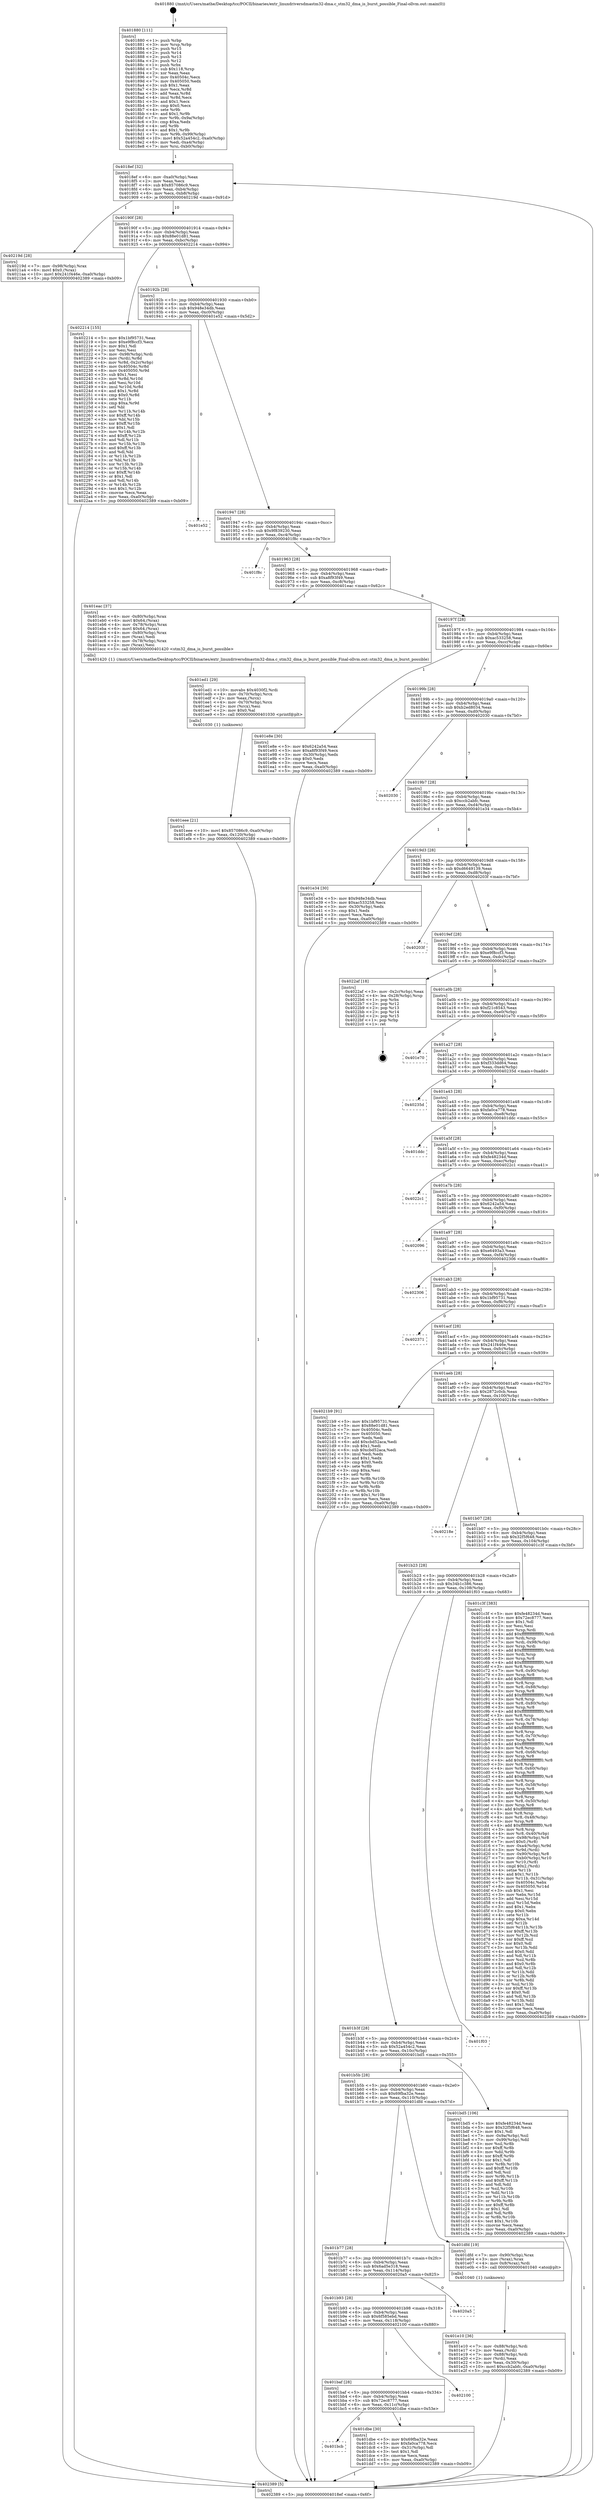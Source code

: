 digraph "0x401880" {
  label = "0x401880 (/mnt/c/Users/mathe/Desktop/tcc/POCII/binaries/extr_linuxdriversdmastm32-dma.c_stm32_dma_is_burst_possible_Final-ollvm.out::main(0))"
  labelloc = "t"
  node[shape=record]

  Entry [label="",width=0.3,height=0.3,shape=circle,fillcolor=black,style=filled]
  "0x4018ef" [label="{
     0x4018ef [32]\l
     | [instrs]\l
     &nbsp;&nbsp;0x4018ef \<+6\>: mov -0xa0(%rbp),%eax\l
     &nbsp;&nbsp;0x4018f5 \<+2\>: mov %eax,%ecx\l
     &nbsp;&nbsp;0x4018f7 \<+6\>: sub $0x857086c9,%ecx\l
     &nbsp;&nbsp;0x4018fd \<+6\>: mov %eax,-0xb4(%rbp)\l
     &nbsp;&nbsp;0x401903 \<+6\>: mov %ecx,-0xb8(%rbp)\l
     &nbsp;&nbsp;0x401909 \<+6\>: je 000000000040219d \<main+0x91d\>\l
  }"]
  "0x40219d" [label="{
     0x40219d [28]\l
     | [instrs]\l
     &nbsp;&nbsp;0x40219d \<+7\>: mov -0x98(%rbp),%rax\l
     &nbsp;&nbsp;0x4021a4 \<+6\>: movl $0x0,(%rax)\l
     &nbsp;&nbsp;0x4021aa \<+10\>: movl $0x241f446e,-0xa0(%rbp)\l
     &nbsp;&nbsp;0x4021b4 \<+5\>: jmp 0000000000402389 \<main+0xb09\>\l
  }"]
  "0x40190f" [label="{
     0x40190f [28]\l
     | [instrs]\l
     &nbsp;&nbsp;0x40190f \<+5\>: jmp 0000000000401914 \<main+0x94\>\l
     &nbsp;&nbsp;0x401914 \<+6\>: mov -0xb4(%rbp),%eax\l
     &nbsp;&nbsp;0x40191a \<+5\>: sub $0x88e01d81,%eax\l
     &nbsp;&nbsp;0x40191f \<+6\>: mov %eax,-0xbc(%rbp)\l
     &nbsp;&nbsp;0x401925 \<+6\>: je 0000000000402214 \<main+0x994\>\l
  }"]
  Exit [label="",width=0.3,height=0.3,shape=circle,fillcolor=black,style=filled,peripheries=2]
  "0x402214" [label="{
     0x402214 [155]\l
     | [instrs]\l
     &nbsp;&nbsp;0x402214 \<+5\>: mov $0x1bf95731,%eax\l
     &nbsp;&nbsp;0x402219 \<+5\>: mov $0xe9f8ccf3,%ecx\l
     &nbsp;&nbsp;0x40221e \<+2\>: mov $0x1,%dl\l
     &nbsp;&nbsp;0x402220 \<+2\>: xor %esi,%esi\l
     &nbsp;&nbsp;0x402222 \<+7\>: mov -0x98(%rbp),%rdi\l
     &nbsp;&nbsp;0x402229 \<+3\>: mov (%rdi),%r8d\l
     &nbsp;&nbsp;0x40222c \<+4\>: mov %r8d,-0x2c(%rbp)\l
     &nbsp;&nbsp;0x402230 \<+8\>: mov 0x40504c,%r8d\l
     &nbsp;&nbsp;0x402238 \<+8\>: mov 0x405050,%r9d\l
     &nbsp;&nbsp;0x402240 \<+3\>: sub $0x1,%esi\l
     &nbsp;&nbsp;0x402243 \<+3\>: mov %r8d,%r10d\l
     &nbsp;&nbsp;0x402246 \<+3\>: add %esi,%r10d\l
     &nbsp;&nbsp;0x402249 \<+4\>: imul %r10d,%r8d\l
     &nbsp;&nbsp;0x40224d \<+4\>: and $0x1,%r8d\l
     &nbsp;&nbsp;0x402251 \<+4\>: cmp $0x0,%r8d\l
     &nbsp;&nbsp;0x402255 \<+4\>: sete %r11b\l
     &nbsp;&nbsp;0x402259 \<+4\>: cmp $0xa,%r9d\l
     &nbsp;&nbsp;0x40225d \<+3\>: setl %bl\l
     &nbsp;&nbsp;0x402260 \<+3\>: mov %r11b,%r14b\l
     &nbsp;&nbsp;0x402263 \<+4\>: xor $0xff,%r14b\l
     &nbsp;&nbsp;0x402267 \<+3\>: mov %bl,%r15b\l
     &nbsp;&nbsp;0x40226a \<+4\>: xor $0xff,%r15b\l
     &nbsp;&nbsp;0x40226e \<+3\>: xor $0x1,%dl\l
     &nbsp;&nbsp;0x402271 \<+3\>: mov %r14b,%r12b\l
     &nbsp;&nbsp;0x402274 \<+4\>: and $0xff,%r12b\l
     &nbsp;&nbsp;0x402278 \<+3\>: and %dl,%r11b\l
     &nbsp;&nbsp;0x40227b \<+3\>: mov %r15b,%r13b\l
     &nbsp;&nbsp;0x40227e \<+4\>: and $0xff,%r13b\l
     &nbsp;&nbsp;0x402282 \<+2\>: and %dl,%bl\l
     &nbsp;&nbsp;0x402284 \<+3\>: or %r11b,%r12b\l
     &nbsp;&nbsp;0x402287 \<+3\>: or %bl,%r13b\l
     &nbsp;&nbsp;0x40228a \<+3\>: xor %r13b,%r12b\l
     &nbsp;&nbsp;0x40228d \<+3\>: or %r15b,%r14b\l
     &nbsp;&nbsp;0x402290 \<+4\>: xor $0xff,%r14b\l
     &nbsp;&nbsp;0x402294 \<+3\>: or $0x1,%dl\l
     &nbsp;&nbsp;0x402297 \<+3\>: and %dl,%r14b\l
     &nbsp;&nbsp;0x40229a \<+3\>: or %r14b,%r12b\l
     &nbsp;&nbsp;0x40229d \<+4\>: test $0x1,%r12b\l
     &nbsp;&nbsp;0x4022a1 \<+3\>: cmovne %ecx,%eax\l
     &nbsp;&nbsp;0x4022a4 \<+6\>: mov %eax,-0xa0(%rbp)\l
     &nbsp;&nbsp;0x4022aa \<+5\>: jmp 0000000000402389 \<main+0xb09\>\l
  }"]
  "0x40192b" [label="{
     0x40192b [28]\l
     | [instrs]\l
     &nbsp;&nbsp;0x40192b \<+5\>: jmp 0000000000401930 \<main+0xb0\>\l
     &nbsp;&nbsp;0x401930 \<+6\>: mov -0xb4(%rbp),%eax\l
     &nbsp;&nbsp;0x401936 \<+5\>: sub $0x948e34db,%eax\l
     &nbsp;&nbsp;0x40193b \<+6\>: mov %eax,-0xc0(%rbp)\l
     &nbsp;&nbsp;0x401941 \<+6\>: je 0000000000401e52 \<main+0x5d2\>\l
  }"]
  "0x401eee" [label="{
     0x401eee [21]\l
     | [instrs]\l
     &nbsp;&nbsp;0x401eee \<+10\>: movl $0x857086c9,-0xa0(%rbp)\l
     &nbsp;&nbsp;0x401ef8 \<+6\>: mov %eax,-0x120(%rbp)\l
     &nbsp;&nbsp;0x401efe \<+5\>: jmp 0000000000402389 \<main+0xb09\>\l
  }"]
  "0x401e52" [label="{
     0x401e52\l
  }", style=dashed]
  "0x401947" [label="{
     0x401947 [28]\l
     | [instrs]\l
     &nbsp;&nbsp;0x401947 \<+5\>: jmp 000000000040194c \<main+0xcc\>\l
     &nbsp;&nbsp;0x40194c \<+6\>: mov -0xb4(%rbp),%eax\l
     &nbsp;&nbsp;0x401952 \<+5\>: sub $0x9f839230,%eax\l
     &nbsp;&nbsp;0x401957 \<+6\>: mov %eax,-0xc4(%rbp)\l
     &nbsp;&nbsp;0x40195d \<+6\>: je 0000000000401f8c \<main+0x70c\>\l
  }"]
  "0x401ed1" [label="{
     0x401ed1 [29]\l
     | [instrs]\l
     &nbsp;&nbsp;0x401ed1 \<+10\>: movabs $0x4030f2,%rdi\l
     &nbsp;&nbsp;0x401edb \<+4\>: mov -0x70(%rbp),%rcx\l
     &nbsp;&nbsp;0x401edf \<+2\>: mov %eax,(%rcx)\l
     &nbsp;&nbsp;0x401ee1 \<+4\>: mov -0x70(%rbp),%rcx\l
     &nbsp;&nbsp;0x401ee5 \<+2\>: mov (%rcx),%esi\l
     &nbsp;&nbsp;0x401ee7 \<+2\>: mov $0x0,%al\l
     &nbsp;&nbsp;0x401ee9 \<+5\>: call 0000000000401030 \<printf@plt\>\l
     | [calls]\l
     &nbsp;&nbsp;0x401030 \{1\} (unknown)\l
  }"]
  "0x401f8c" [label="{
     0x401f8c\l
  }", style=dashed]
  "0x401963" [label="{
     0x401963 [28]\l
     | [instrs]\l
     &nbsp;&nbsp;0x401963 \<+5\>: jmp 0000000000401968 \<main+0xe8\>\l
     &nbsp;&nbsp;0x401968 \<+6\>: mov -0xb4(%rbp),%eax\l
     &nbsp;&nbsp;0x40196e \<+5\>: sub $0xa8f93f49,%eax\l
     &nbsp;&nbsp;0x401973 \<+6\>: mov %eax,-0xc8(%rbp)\l
     &nbsp;&nbsp;0x401979 \<+6\>: je 0000000000401eac \<main+0x62c\>\l
  }"]
  "0x401e10" [label="{
     0x401e10 [36]\l
     | [instrs]\l
     &nbsp;&nbsp;0x401e10 \<+7\>: mov -0x88(%rbp),%rdi\l
     &nbsp;&nbsp;0x401e17 \<+2\>: mov %eax,(%rdi)\l
     &nbsp;&nbsp;0x401e19 \<+7\>: mov -0x88(%rbp),%rdi\l
     &nbsp;&nbsp;0x401e20 \<+2\>: mov (%rdi),%eax\l
     &nbsp;&nbsp;0x401e22 \<+3\>: mov %eax,-0x30(%rbp)\l
     &nbsp;&nbsp;0x401e25 \<+10\>: movl $0xccb2abfc,-0xa0(%rbp)\l
     &nbsp;&nbsp;0x401e2f \<+5\>: jmp 0000000000402389 \<main+0xb09\>\l
  }"]
  "0x401eac" [label="{
     0x401eac [37]\l
     | [instrs]\l
     &nbsp;&nbsp;0x401eac \<+4\>: mov -0x80(%rbp),%rax\l
     &nbsp;&nbsp;0x401eb0 \<+6\>: movl $0x64,(%rax)\l
     &nbsp;&nbsp;0x401eb6 \<+4\>: mov -0x78(%rbp),%rax\l
     &nbsp;&nbsp;0x401eba \<+6\>: movl $0x64,(%rax)\l
     &nbsp;&nbsp;0x401ec0 \<+4\>: mov -0x80(%rbp),%rax\l
     &nbsp;&nbsp;0x401ec4 \<+2\>: mov (%rax),%edi\l
     &nbsp;&nbsp;0x401ec6 \<+4\>: mov -0x78(%rbp),%rax\l
     &nbsp;&nbsp;0x401eca \<+2\>: mov (%rax),%esi\l
     &nbsp;&nbsp;0x401ecc \<+5\>: call 0000000000401420 \<stm32_dma_is_burst_possible\>\l
     | [calls]\l
     &nbsp;&nbsp;0x401420 \{1\} (/mnt/c/Users/mathe/Desktop/tcc/POCII/binaries/extr_linuxdriversdmastm32-dma.c_stm32_dma_is_burst_possible_Final-ollvm.out::stm32_dma_is_burst_possible)\l
  }"]
  "0x40197f" [label="{
     0x40197f [28]\l
     | [instrs]\l
     &nbsp;&nbsp;0x40197f \<+5\>: jmp 0000000000401984 \<main+0x104\>\l
     &nbsp;&nbsp;0x401984 \<+6\>: mov -0xb4(%rbp),%eax\l
     &nbsp;&nbsp;0x40198a \<+5\>: sub $0xac533258,%eax\l
     &nbsp;&nbsp;0x40198f \<+6\>: mov %eax,-0xcc(%rbp)\l
     &nbsp;&nbsp;0x401995 \<+6\>: je 0000000000401e8e \<main+0x60e\>\l
  }"]
  "0x401bcb" [label="{
     0x401bcb\l
  }", style=dashed]
  "0x401e8e" [label="{
     0x401e8e [30]\l
     | [instrs]\l
     &nbsp;&nbsp;0x401e8e \<+5\>: mov $0x6242a54,%eax\l
     &nbsp;&nbsp;0x401e93 \<+5\>: mov $0xa8f93f49,%ecx\l
     &nbsp;&nbsp;0x401e98 \<+3\>: mov -0x30(%rbp),%edx\l
     &nbsp;&nbsp;0x401e9b \<+3\>: cmp $0x0,%edx\l
     &nbsp;&nbsp;0x401e9e \<+3\>: cmove %ecx,%eax\l
     &nbsp;&nbsp;0x401ea1 \<+6\>: mov %eax,-0xa0(%rbp)\l
     &nbsp;&nbsp;0x401ea7 \<+5\>: jmp 0000000000402389 \<main+0xb09\>\l
  }"]
  "0x40199b" [label="{
     0x40199b [28]\l
     | [instrs]\l
     &nbsp;&nbsp;0x40199b \<+5\>: jmp 00000000004019a0 \<main+0x120\>\l
     &nbsp;&nbsp;0x4019a0 \<+6\>: mov -0xb4(%rbp),%eax\l
     &nbsp;&nbsp;0x4019a6 \<+5\>: sub $0xb2ed8034,%eax\l
     &nbsp;&nbsp;0x4019ab \<+6\>: mov %eax,-0xd0(%rbp)\l
     &nbsp;&nbsp;0x4019b1 \<+6\>: je 0000000000402030 \<main+0x7b0\>\l
  }"]
  "0x401dbe" [label="{
     0x401dbe [30]\l
     | [instrs]\l
     &nbsp;&nbsp;0x401dbe \<+5\>: mov $0x69fba32e,%eax\l
     &nbsp;&nbsp;0x401dc3 \<+5\>: mov $0xfa0ca778,%ecx\l
     &nbsp;&nbsp;0x401dc8 \<+3\>: mov -0x31(%rbp),%dl\l
     &nbsp;&nbsp;0x401dcb \<+3\>: test $0x1,%dl\l
     &nbsp;&nbsp;0x401dce \<+3\>: cmovne %ecx,%eax\l
     &nbsp;&nbsp;0x401dd1 \<+6\>: mov %eax,-0xa0(%rbp)\l
     &nbsp;&nbsp;0x401dd7 \<+5\>: jmp 0000000000402389 \<main+0xb09\>\l
  }"]
  "0x402030" [label="{
     0x402030\l
  }", style=dashed]
  "0x4019b7" [label="{
     0x4019b7 [28]\l
     | [instrs]\l
     &nbsp;&nbsp;0x4019b7 \<+5\>: jmp 00000000004019bc \<main+0x13c\>\l
     &nbsp;&nbsp;0x4019bc \<+6\>: mov -0xb4(%rbp),%eax\l
     &nbsp;&nbsp;0x4019c2 \<+5\>: sub $0xccb2abfc,%eax\l
     &nbsp;&nbsp;0x4019c7 \<+6\>: mov %eax,-0xd4(%rbp)\l
     &nbsp;&nbsp;0x4019cd \<+6\>: je 0000000000401e34 \<main+0x5b4\>\l
  }"]
  "0x401baf" [label="{
     0x401baf [28]\l
     | [instrs]\l
     &nbsp;&nbsp;0x401baf \<+5\>: jmp 0000000000401bb4 \<main+0x334\>\l
     &nbsp;&nbsp;0x401bb4 \<+6\>: mov -0xb4(%rbp),%eax\l
     &nbsp;&nbsp;0x401bba \<+5\>: sub $0x72ec8777,%eax\l
     &nbsp;&nbsp;0x401bbf \<+6\>: mov %eax,-0x11c(%rbp)\l
     &nbsp;&nbsp;0x401bc5 \<+6\>: je 0000000000401dbe \<main+0x53e\>\l
  }"]
  "0x401e34" [label="{
     0x401e34 [30]\l
     | [instrs]\l
     &nbsp;&nbsp;0x401e34 \<+5\>: mov $0x948e34db,%eax\l
     &nbsp;&nbsp;0x401e39 \<+5\>: mov $0xac533258,%ecx\l
     &nbsp;&nbsp;0x401e3e \<+3\>: mov -0x30(%rbp),%edx\l
     &nbsp;&nbsp;0x401e41 \<+3\>: cmp $0x1,%edx\l
     &nbsp;&nbsp;0x401e44 \<+3\>: cmovl %ecx,%eax\l
     &nbsp;&nbsp;0x401e47 \<+6\>: mov %eax,-0xa0(%rbp)\l
     &nbsp;&nbsp;0x401e4d \<+5\>: jmp 0000000000402389 \<main+0xb09\>\l
  }"]
  "0x4019d3" [label="{
     0x4019d3 [28]\l
     | [instrs]\l
     &nbsp;&nbsp;0x4019d3 \<+5\>: jmp 00000000004019d8 \<main+0x158\>\l
     &nbsp;&nbsp;0x4019d8 \<+6\>: mov -0xb4(%rbp),%eax\l
     &nbsp;&nbsp;0x4019de \<+5\>: sub $0xd6649139,%eax\l
     &nbsp;&nbsp;0x4019e3 \<+6\>: mov %eax,-0xd8(%rbp)\l
     &nbsp;&nbsp;0x4019e9 \<+6\>: je 000000000040203f \<main+0x7bf\>\l
  }"]
  "0x402100" [label="{
     0x402100\l
  }", style=dashed]
  "0x40203f" [label="{
     0x40203f\l
  }", style=dashed]
  "0x4019ef" [label="{
     0x4019ef [28]\l
     | [instrs]\l
     &nbsp;&nbsp;0x4019ef \<+5\>: jmp 00000000004019f4 \<main+0x174\>\l
     &nbsp;&nbsp;0x4019f4 \<+6\>: mov -0xb4(%rbp),%eax\l
     &nbsp;&nbsp;0x4019fa \<+5\>: sub $0xe9f8ccf3,%eax\l
     &nbsp;&nbsp;0x4019ff \<+6\>: mov %eax,-0xdc(%rbp)\l
     &nbsp;&nbsp;0x401a05 \<+6\>: je 00000000004022af \<main+0xa2f\>\l
  }"]
  "0x401b93" [label="{
     0x401b93 [28]\l
     | [instrs]\l
     &nbsp;&nbsp;0x401b93 \<+5\>: jmp 0000000000401b98 \<main+0x318\>\l
     &nbsp;&nbsp;0x401b98 \<+6\>: mov -0xb4(%rbp),%eax\l
     &nbsp;&nbsp;0x401b9e \<+5\>: sub $0x6f585ebd,%eax\l
     &nbsp;&nbsp;0x401ba3 \<+6\>: mov %eax,-0x118(%rbp)\l
     &nbsp;&nbsp;0x401ba9 \<+6\>: je 0000000000402100 \<main+0x880\>\l
  }"]
  "0x4022af" [label="{
     0x4022af [18]\l
     | [instrs]\l
     &nbsp;&nbsp;0x4022af \<+3\>: mov -0x2c(%rbp),%eax\l
     &nbsp;&nbsp;0x4022b2 \<+4\>: lea -0x28(%rbp),%rsp\l
     &nbsp;&nbsp;0x4022b6 \<+1\>: pop %rbx\l
     &nbsp;&nbsp;0x4022b7 \<+2\>: pop %r12\l
     &nbsp;&nbsp;0x4022b9 \<+2\>: pop %r13\l
     &nbsp;&nbsp;0x4022bb \<+2\>: pop %r14\l
     &nbsp;&nbsp;0x4022bd \<+2\>: pop %r15\l
     &nbsp;&nbsp;0x4022bf \<+1\>: pop %rbp\l
     &nbsp;&nbsp;0x4022c0 \<+1\>: ret\l
  }"]
  "0x401a0b" [label="{
     0x401a0b [28]\l
     | [instrs]\l
     &nbsp;&nbsp;0x401a0b \<+5\>: jmp 0000000000401a10 \<main+0x190\>\l
     &nbsp;&nbsp;0x401a10 \<+6\>: mov -0xb4(%rbp),%eax\l
     &nbsp;&nbsp;0x401a16 \<+5\>: sub $0xf21c8543,%eax\l
     &nbsp;&nbsp;0x401a1b \<+6\>: mov %eax,-0xe0(%rbp)\l
     &nbsp;&nbsp;0x401a21 \<+6\>: je 0000000000401e70 \<main+0x5f0\>\l
  }"]
  "0x4020a5" [label="{
     0x4020a5\l
  }", style=dashed]
  "0x401e70" [label="{
     0x401e70\l
  }", style=dashed]
  "0x401a27" [label="{
     0x401a27 [28]\l
     | [instrs]\l
     &nbsp;&nbsp;0x401a27 \<+5\>: jmp 0000000000401a2c \<main+0x1ac\>\l
     &nbsp;&nbsp;0x401a2c \<+6\>: mov -0xb4(%rbp),%eax\l
     &nbsp;&nbsp;0x401a32 \<+5\>: sub $0xf333dd64,%eax\l
     &nbsp;&nbsp;0x401a37 \<+6\>: mov %eax,-0xe4(%rbp)\l
     &nbsp;&nbsp;0x401a3d \<+6\>: je 000000000040235d \<main+0xadd\>\l
  }"]
  "0x401b77" [label="{
     0x401b77 [28]\l
     | [instrs]\l
     &nbsp;&nbsp;0x401b77 \<+5\>: jmp 0000000000401b7c \<main+0x2fc\>\l
     &nbsp;&nbsp;0x401b7c \<+6\>: mov -0xb4(%rbp),%eax\l
     &nbsp;&nbsp;0x401b82 \<+5\>: sub $0x6ad5e318,%eax\l
     &nbsp;&nbsp;0x401b87 \<+6\>: mov %eax,-0x114(%rbp)\l
     &nbsp;&nbsp;0x401b8d \<+6\>: je 00000000004020a5 \<main+0x825\>\l
  }"]
  "0x40235d" [label="{
     0x40235d\l
  }", style=dashed]
  "0x401a43" [label="{
     0x401a43 [28]\l
     | [instrs]\l
     &nbsp;&nbsp;0x401a43 \<+5\>: jmp 0000000000401a48 \<main+0x1c8\>\l
     &nbsp;&nbsp;0x401a48 \<+6\>: mov -0xb4(%rbp),%eax\l
     &nbsp;&nbsp;0x401a4e \<+5\>: sub $0xfa0ca778,%eax\l
     &nbsp;&nbsp;0x401a53 \<+6\>: mov %eax,-0xe8(%rbp)\l
     &nbsp;&nbsp;0x401a59 \<+6\>: je 0000000000401ddc \<main+0x55c\>\l
  }"]
  "0x401dfd" [label="{
     0x401dfd [19]\l
     | [instrs]\l
     &nbsp;&nbsp;0x401dfd \<+7\>: mov -0x90(%rbp),%rax\l
     &nbsp;&nbsp;0x401e04 \<+3\>: mov (%rax),%rax\l
     &nbsp;&nbsp;0x401e07 \<+4\>: mov 0x8(%rax),%rdi\l
     &nbsp;&nbsp;0x401e0b \<+5\>: call 0000000000401040 \<atoi@plt\>\l
     | [calls]\l
     &nbsp;&nbsp;0x401040 \{1\} (unknown)\l
  }"]
  "0x401ddc" [label="{
     0x401ddc\l
  }", style=dashed]
  "0x401a5f" [label="{
     0x401a5f [28]\l
     | [instrs]\l
     &nbsp;&nbsp;0x401a5f \<+5\>: jmp 0000000000401a64 \<main+0x1e4\>\l
     &nbsp;&nbsp;0x401a64 \<+6\>: mov -0xb4(%rbp),%eax\l
     &nbsp;&nbsp;0x401a6a \<+5\>: sub $0xfe48234d,%eax\l
     &nbsp;&nbsp;0x401a6f \<+6\>: mov %eax,-0xec(%rbp)\l
     &nbsp;&nbsp;0x401a75 \<+6\>: je 00000000004022c1 \<main+0xa41\>\l
  }"]
  "0x401880" [label="{
     0x401880 [111]\l
     | [instrs]\l
     &nbsp;&nbsp;0x401880 \<+1\>: push %rbp\l
     &nbsp;&nbsp;0x401881 \<+3\>: mov %rsp,%rbp\l
     &nbsp;&nbsp;0x401884 \<+2\>: push %r15\l
     &nbsp;&nbsp;0x401886 \<+2\>: push %r14\l
     &nbsp;&nbsp;0x401888 \<+2\>: push %r13\l
     &nbsp;&nbsp;0x40188a \<+2\>: push %r12\l
     &nbsp;&nbsp;0x40188c \<+1\>: push %rbx\l
     &nbsp;&nbsp;0x40188d \<+7\>: sub $0x118,%rsp\l
     &nbsp;&nbsp;0x401894 \<+2\>: xor %eax,%eax\l
     &nbsp;&nbsp;0x401896 \<+7\>: mov 0x40504c,%ecx\l
     &nbsp;&nbsp;0x40189d \<+7\>: mov 0x405050,%edx\l
     &nbsp;&nbsp;0x4018a4 \<+3\>: sub $0x1,%eax\l
     &nbsp;&nbsp;0x4018a7 \<+3\>: mov %ecx,%r8d\l
     &nbsp;&nbsp;0x4018aa \<+3\>: add %eax,%r8d\l
     &nbsp;&nbsp;0x4018ad \<+4\>: imul %r8d,%ecx\l
     &nbsp;&nbsp;0x4018b1 \<+3\>: and $0x1,%ecx\l
     &nbsp;&nbsp;0x4018b4 \<+3\>: cmp $0x0,%ecx\l
     &nbsp;&nbsp;0x4018b7 \<+4\>: sete %r9b\l
     &nbsp;&nbsp;0x4018bb \<+4\>: and $0x1,%r9b\l
     &nbsp;&nbsp;0x4018bf \<+7\>: mov %r9b,-0x9a(%rbp)\l
     &nbsp;&nbsp;0x4018c6 \<+3\>: cmp $0xa,%edx\l
     &nbsp;&nbsp;0x4018c9 \<+4\>: setl %r9b\l
     &nbsp;&nbsp;0x4018cd \<+4\>: and $0x1,%r9b\l
     &nbsp;&nbsp;0x4018d1 \<+7\>: mov %r9b,-0x99(%rbp)\l
     &nbsp;&nbsp;0x4018d8 \<+10\>: movl $0x52a454c2,-0xa0(%rbp)\l
     &nbsp;&nbsp;0x4018e2 \<+6\>: mov %edi,-0xa4(%rbp)\l
     &nbsp;&nbsp;0x4018e8 \<+7\>: mov %rsi,-0xb0(%rbp)\l
  }"]
  "0x4022c1" [label="{
     0x4022c1\l
  }", style=dashed]
  "0x401a7b" [label="{
     0x401a7b [28]\l
     | [instrs]\l
     &nbsp;&nbsp;0x401a7b \<+5\>: jmp 0000000000401a80 \<main+0x200\>\l
     &nbsp;&nbsp;0x401a80 \<+6\>: mov -0xb4(%rbp),%eax\l
     &nbsp;&nbsp;0x401a86 \<+5\>: sub $0x6242a54,%eax\l
     &nbsp;&nbsp;0x401a8b \<+6\>: mov %eax,-0xf0(%rbp)\l
     &nbsp;&nbsp;0x401a91 \<+6\>: je 0000000000402096 \<main+0x816\>\l
  }"]
  "0x402389" [label="{
     0x402389 [5]\l
     | [instrs]\l
     &nbsp;&nbsp;0x402389 \<+5\>: jmp 00000000004018ef \<main+0x6f\>\l
  }"]
  "0x402096" [label="{
     0x402096\l
  }", style=dashed]
  "0x401a97" [label="{
     0x401a97 [28]\l
     | [instrs]\l
     &nbsp;&nbsp;0x401a97 \<+5\>: jmp 0000000000401a9c \<main+0x21c\>\l
     &nbsp;&nbsp;0x401a9c \<+6\>: mov -0xb4(%rbp),%eax\l
     &nbsp;&nbsp;0x401aa2 \<+5\>: sub $0xe6493a3,%eax\l
     &nbsp;&nbsp;0x401aa7 \<+6\>: mov %eax,-0xf4(%rbp)\l
     &nbsp;&nbsp;0x401aad \<+6\>: je 0000000000402306 \<main+0xa86\>\l
  }"]
  "0x401b5b" [label="{
     0x401b5b [28]\l
     | [instrs]\l
     &nbsp;&nbsp;0x401b5b \<+5\>: jmp 0000000000401b60 \<main+0x2e0\>\l
     &nbsp;&nbsp;0x401b60 \<+6\>: mov -0xb4(%rbp),%eax\l
     &nbsp;&nbsp;0x401b66 \<+5\>: sub $0x69fba32e,%eax\l
     &nbsp;&nbsp;0x401b6b \<+6\>: mov %eax,-0x110(%rbp)\l
     &nbsp;&nbsp;0x401b71 \<+6\>: je 0000000000401dfd \<main+0x57d\>\l
  }"]
  "0x402306" [label="{
     0x402306\l
  }", style=dashed]
  "0x401ab3" [label="{
     0x401ab3 [28]\l
     | [instrs]\l
     &nbsp;&nbsp;0x401ab3 \<+5\>: jmp 0000000000401ab8 \<main+0x238\>\l
     &nbsp;&nbsp;0x401ab8 \<+6\>: mov -0xb4(%rbp),%eax\l
     &nbsp;&nbsp;0x401abe \<+5\>: sub $0x1bf95731,%eax\l
     &nbsp;&nbsp;0x401ac3 \<+6\>: mov %eax,-0xf8(%rbp)\l
     &nbsp;&nbsp;0x401ac9 \<+6\>: je 0000000000402371 \<main+0xaf1\>\l
  }"]
  "0x401bd5" [label="{
     0x401bd5 [106]\l
     | [instrs]\l
     &nbsp;&nbsp;0x401bd5 \<+5\>: mov $0xfe48234d,%eax\l
     &nbsp;&nbsp;0x401bda \<+5\>: mov $0x32f5f648,%ecx\l
     &nbsp;&nbsp;0x401bdf \<+2\>: mov $0x1,%dl\l
     &nbsp;&nbsp;0x401be1 \<+7\>: mov -0x9a(%rbp),%sil\l
     &nbsp;&nbsp;0x401be8 \<+7\>: mov -0x99(%rbp),%dil\l
     &nbsp;&nbsp;0x401bef \<+3\>: mov %sil,%r8b\l
     &nbsp;&nbsp;0x401bf2 \<+4\>: xor $0xff,%r8b\l
     &nbsp;&nbsp;0x401bf6 \<+3\>: mov %dil,%r9b\l
     &nbsp;&nbsp;0x401bf9 \<+4\>: xor $0xff,%r9b\l
     &nbsp;&nbsp;0x401bfd \<+3\>: xor $0x1,%dl\l
     &nbsp;&nbsp;0x401c00 \<+3\>: mov %r8b,%r10b\l
     &nbsp;&nbsp;0x401c03 \<+4\>: and $0xff,%r10b\l
     &nbsp;&nbsp;0x401c07 \<+3\>: and %dl,%sil\l
     &nbsp;&nbsp;0x401c0a \<+3\>: mov %r9b,%r11b\l
     &nbsp;&nbsp;0x401c0d \<+4\>: and $0xff,%r11b\l
     &nbsp;&nbsp;0x401c11 \<+3\>: and %dl,%dil\l
     &nbsp;&nbsp;0x401c14 \<+3\>: or %sil,%r10b\l
     &nbsp;&nbsp;0x401c17 \<+3\>: or %dil,%r11b\l
     &nbsp;&nbsp;0x401c1a \<+3\>: xor %r11b,%r10b\l
     &nbsp;&nbsp;0x401c1d \<+3\>: or %r9b,%r8b\l
     &nbsp;&nbsp;0x401c20 \<+4\>: xor $0xff,%r8b\l
     &nbsp;&nbsp;0x401c24 \<+3\>: or $0x1,%dl\l
     &nbsp;&nbsp;0x401c27 \<+3\>: and %dl,%r8b\l
     &nbsp;&nbsp;0x401c2a \<+3\>: or %r8b,%r10b\l
     &nbsp;&nbsp;0x401c2d \<+4\>: test $0x1,%r10b\l
     &nbsp;&nbsp;0x401c31 \<+3\>: cmovne %ecx,%eax\l
     &nbsp;&nbsp;0x401c34 \<+6\>: mov %eax,-0xa0(%rbp)\l
     &nbsp;&nbsp;0x401c3a \<+5\>: jmp 0000000000402389 \<main+0xb09\>\l
  }"]
  "0x402371" [label="{
     0x402371\l
  }", style=dashed]
  "0x401acf" [label="{
     0x401acf [28]\l
     | [instrs]\l
     &nbsp;&nbsp;0x401acf \<+5\>: jmp 0000000000401ad4 \<main+0x254\>\l
     &nbsp;&nbsp;0x401ad4 \<+6\>: mov -0xb4(%rbp),%eax\l
     &nbsp;&nbsp;0x401ada \<+5\>: sub $0x241f446e,%eax\l
     &nbsp;&nbsp;0x401adf \<+6\>: mov %eax,-0xfc(%rbp)\l
     &nbsp;&nbsp;0x401ae5 \<+6\>: je 00000000004021b9 \<main+0x939\>\l
  }"]
  "0x401b3f" [label="{
     0x401b3f [28]\l
     | [instrs]\l
     &nbsp;&nbsp;0x401b3f \<+5\>: jmp 0000000000401b44 \<main+0x2c4\>\l
     &nbsp;&nbsp;0x401b44 \<+6\>: mov -0xb4(%rbp),%eax\l
     &nbsp;&nbsp;0x401b4a \<+5\>: sub $0x52a454c2,%eax\l
     &nbsp;&nbsp;0x401b4f \<+6\>: mov %eax,-0x10c(%rbp)\l
     &nbsp;&nbsp;0x401b55 \<+6\>: je 0000000000401bd5 \<main+0x355\>\l
  }"]
  "0x4021b9" [label="{
     0x4021b9 [91]\l
     | [instrs]\l
     &nbsp;&nbsp;0x4021b9 \<+5\>: mov $0x1bf95731,%eax\l
     &nbsp;&nbsp;0x4021be \<+5\>: mov $0x88e01d81,%ecx\l
     &nbsp;&nbsp;0x4021c3 \<+7\>: mov 0x40504c,%edx\l
     &nbsp;&nbsp;0x4021ca \<+7\>: mov 0x405050,%esi\l
     &nbsp;&nbsp;0x4021d1 \<+2\>: mov %edx,%edi\l
     &nbsp;&nbsp;0x4021d3 \<+6\>: add $0xcbd52aca,%edi\l
     &nbsp;&nbsp;0x4021d9 \<+3\>: sub $0x1,%edi\l
     &nbsp;&nbsp;0x4021dc \<+6\>: sub $0xcbd52aca,%edi\l
     &nbsp;&nbsp;0x4021e2 \<+3\>: imul %edi,%edx\l
     &nbsp;&nbsp;0x4021e5 \<+3\>: and $0x1,%edx\l
     &nbsp;&nbsp;0x4021e8 \<+3\>: cmp $0x0,%edx\l
     &nbsp;&nbsp;0x4021eb \<+4\>: sete %r8b\l
     &nbsp;&nbsp;0x4021ef \<+3\>: cmp $0xa,%esi\l
     &nbsp;&nbsp;0x4021f2 \<+4\>: setl %r9b\l
     &nbsp;&nbsp;0x4021f6 \<+3\>: mov %r8b,%r10b\l
     &nbsp;&nbsp;0x4021f9 \<+3\>: and %r9b,%r10b\l
     &nbsp;&nbsp;0x4021fc \<+3\>: xor %r9b,%r8b\l
     &nbsp;&nbsp;0x4021ff \<+3\>: or %r8b,%r10b\l
     &nbsp;&nbsp;0x402202 \<+4\>: test $0x1,%r10b\l
     &nbsp;&nbsp;0x402206 \<+3\>: cmovne %ecx,%eax\l
     &nbsp;&nbsp;0x402209 \<+6\>: mov %eax,-0xa0(%rbp)\l
     &nbsp;&nbsp;0x40220f \<+5\>: jmp 0000000000402389 \<main+0xb09\>\l
  }"]
  "0x401aeb" [label="{
     0x401aeb [28]\l
     | [instrs]\l
     &nbsp;&nbsp;0x401aeb \<+5\>: jmp 0000000000401af0 \<main+0x270\>\l
     &nbsp;&nbsp;0x401af0 \<+6\>: mov -0xb4(%rbp),%eax\l
     &nbsp;&nbsp;0x401af6 \<+5\>: sub $0x2872c0cb,%eax\l
     &nbsp;&nbsp;0x401afb \<+6\>: mov %eax,-0x100(%rbp)\l
     &nbsp;&nbsp;0x401b01 \<+6\>: je 000000000040218e \<main+0x90e\>\l
  }"]
  "0x401f03" [label="{
     0x401f03\l
  }", style=dashed]
  "0x40218e" [label="{
     0x40218e\l
  }", style=dashed]
  "0x401b07" [label="{
     0x401b07 [28]\l
     | [instrs]\l
     &nbsp;&nbsp;0x401b07 \<+5\>: jmp 0000000000401b0c \<main+0x28c\>\l
     &nbsp;&nbsp;0x401b0c \<+6\>: mov -0xb4(%rbp),%eax\l
     &nbsp;&nbsp;0x401b12 \<+5\>: sub $0x32f5f648,%eax\l
     &nbsp;&nbsp;0x401b17 \<+6\>: mov %eax,-0x104(%rbp)\l
     &nbsp;&nbsp;0x401b1d \<+6\>: je 0000000000401c3f \<main+0x3bf\>\l
  }"]
  "0x401b23" [label="{
     0x401b23 [28]\l
     | [instrs]\l
     &nbsp;&nbsp;0x401b23 \<+5\>: jmp 0000000000401b28 \<main+0x2a8\>\l
     &nbsp;&nbsp;0x401b28 \<+6\>: mov -0xb4(%rbp),%eax\l
     &nbsp;&nbsp;0x401b2e \<+5\>: sub $0x34b1c386,%eax\l
     &nbsp;&nbsp;0x401b33 \<+6\>: mov %eax,-0x108(%rbp)\l
     &nbsp;&nbsp;0x401b39 \<+6\>: je 0000000000401f03 \<main+0x683\>\l
  }"]
  "0x401c3f" [label="{
     0x401c3f [383]\l
     | [instrs]\l
     &nbsp;&nbsp;0x401c3f \<+5\>: mov $0xfe48234d,%eax\l
     &nbsp;&nbsp;0x401c44 \<+5\>: mov $0x72ec8777,%ecx\l
     &nbsp;&nbsp;0x401c49 \<+2\>: mov $0x1,%dl\l
     &nbsp;&nbsp;0x401c4b \<+2\>: xor %esi,%esi\l
     &nbsp;&nbsp;0x401c4d \<+3\>: mov %rsp,%rdi\l
     &nbsp;&nbsp;0x401c50 \<+4\>: add $0xfffffffffffffff0,%rdi\l
     &nbsp;&nbsp;0x401c54 \<+3\>: mov %rdi,%rsp\l
     &nbsp;&nbsp;0x401c57 \<+7\>: mov %rdi,-0x98(%rbp)\l
     &nbsp;&nbsp;0x401c5e \<+3\>: mov %rsp,%rdi\l
     &nbsp;&nbsp;0x401c61 \<+4\>: add $0xfffffffffffffff0,%rdi\l
     &nbsp;&nbsp;0x401c65 \<+3\>: mov %rdi,%rsp\l
     &nbsp;&nbsp;0x401c68 \<+3\>: mov %rsp,%r8\l
     &nbsp;&nbsp;0x401c6b \<+4\>: add $0xfffffffffffffff0,%r8\l
     &nbsp;&nbsp;0x401c6f \<+3\>: mov %r8,%rsp\l
     &nbsp;&nbsp;0x401c72 \<+7\>: mov %r8,-0x90(%rbp)\l
     &nbsp;&nbsp;0x401c79 \<+3\>: mov %rsp,%r8\l
     &nbsp;&nbsp;0x401c7c \<+4\>: add $0xfffffffffffffff0,%r8\l
     &nbsp;&nbsp;0x401c80 \<+3\>: mov %r8,%rsp\l
     &nbsp;&nbsp;0x401c83 \<+7\>: mov %r8,-0x88(%rbp)\l
     &nbsp;&nbsp;0x401c8a \<+3\>: mov %rsp,%r8\l
     &nbsp;&nbsp;0x401c8d \<+4\>: add $0xfffffffffffffff0,%r8\l
     &nbsp;&nbsp;0x401c91 \<+3\>: mov %r8,%rsp\l
     &nbsp;&nbsp;0x401c94 \<+4\>: mov %r8,-0x80(%rbp)\l
     &nbsp;&nbsp;0x401c98 \<+3\>: mov %rsp,%r8\l
     &nbsp;&nbsp;0x401c9b \<+4\>: add $0xfffffffffffffff0,%r8\l
     &nbsp;&nbsp;0x401c9f \<+3\>: mov %r8,%rsp\l
     &nbsp;&nbsp;0x401ca2 \<+4\>: mov %r8,-0x78(%rbp)\l
     &nbsp;&nbsp;0x401ca6 \<+3\>: mov %rsp,%r8\l
     &nbsp;&nbsp;0x401ca9 \<+4\>: add $0xfffffffffffffff0,%r8\l
     &nbsp;&nbsp;0x401cad \<+3\>: mov %r8,%rsp\l
     &nbsp;&nbsp;0x401cb0 \<+4\>: mov %r8,-0x70(%rbp)\l
     &nbsp;&nbsp;0x401cb4 \<+3\>: mov %rsp,%r8\l
     &nbsp;&nbsp;0x401cb7 \<+4\>: add $0xfffffffffffffff0,%r8\l
     &nbsp;&nbsp;0x401cbb \<+3\>: mov %r8,%rsp\l
     &nbsp;&nbsp;0x401cbe \<+4\>: mov %r8,-0x68(%rbp)\l
     &nbsp;&nbsp;0x401cc2 \<+3\>: mov %rsp,%r8\l
     &nbsp;&nbsp;0x401cc5 \<+4\>: add $0xfffffffffffffff0,%r8\l
     &nbsp;&nbsp;0x401cc9 \<+3\>: mov %r8,%rsp\l
     &nbsp;&nbsp;0x401ccc \<+4\>: mov %r8,-0x60(%rbp)\l
     &nbsp;&nbsp;0x401cd0 \<+3\>: mov %rsp,%r8\l
     &nbsp;&nbsp;0x401cd3 \<+4\>: add $0xfffffffffffffff0,%r8\l
     &nbsp;&nbsp;0x401cd7 \<+3\>: mov %r8,%rsp\l
     &nbsp;&nbsp;0x401cda \<+4\>: mov %r8,-0x58(%rbp)\l
     &nbsp;&nbsp;0x401cde \<+3\>: mov %rsp,%r8\l
     &nbsp;&nbsp;0x401ce1 \<+4\>: add $0xfffffffffffffff0,%r8\l
     &nbsp;&nbsp;0x401ce5 \<+3\>: mov %r8,%rsp\l
     &nbsp;&nbsp;0x401ce8 \<+4\>: mov %r8,-0x50(%rbp)\l
     &nbsp;&nbsp;0x401cec \<+3\>: mov %rsp,%r8\l
     &nbsp;&nbsp;0x401cef \<+4\>: add $0xfffffffffffffff0,%r8\l
     &nbsp;&nbsp;0x401cf3 \<+3\>: mov %r8,%rsp\l
     &nbsp;&nbsp;0x401cf6 \<+4\>: mov %r8,-0x48(%rbp)\l
     &nbsp;&nbsp;0x401cfa \<+3\>: mov %rsp,%r8\l
     &nbsp;&nbsp;0x401cfd \<+4\>: add $0xfffffffffffffff0,%r8\l
     &nbsp;&nbsp;0x401d01 \<+3\>: mov %r8,%rsp\l
     &nbsp;&nbsp;0x401d04 \<+4\>: mov %r8,-0x40(%rbp)\l
     &nbsp;&nbsp;0x401d08 \<+7\>: mov -0x98(%rbp),%r8\l
     &nbsp;&nbsp;0x401d0f \<+7\>: movl $0x0,(%r8)\l
     &nbsp;&nbsp;0x401d16 \<+7\>: mov -0xa4(%rbp),%r9d\l
     &nbsp;&nbsp;0x401d1d \<+3\>: mov %r9d,(%rdi)\l
     &nbsp;&nbsp;0x401d20 \<+7\>: mov -0x90(%rbp),%r8\l
     &nbsp;&nbsp;0x401d27 \<+7\>: mov -0xb0(%rbp),%r10\l
     &nbsp;&nbsp;0x401d2e \<+3\>: mov %r10,(%r8)\l
     &nbsp;&nbsp;0x401d31 \<+3\>: cmpl $0x2,(%rdi)\l
     &nbsp;&nbsp;0x401d34 \<+4\>: setne %r11b\l
     &nbsp;&nbsp;0x401d38 \<+4\>: and $0x1,%r11b\l
     &nbsp;&nbsp;0x401d3c \<+4\>: mov %r11b,-0x31(%rbp)\l
     &nbsp;&nbsp;0x401d40 \<+7\>: mov 0x40504c,%ebx\l
     &nbsp;&nbsp;0x401d47 \<+8\>: mov 0x405050,%r14d\l
     &nbsp;&nbsp;0x401d4f \<+3\>: sub $0x1,%esi\l
     &nbsp;&nbsp;0x401d52 \<+3\>: mov %ebx,%r15d\l
     &nbsp;&nbsp;0x401d55 \<+3\>: add %esi,%r15d\l
     &nbsp;&nbsp;0x401d58 \<+4\>: imul %r15d,%ebx\l
     &nbsp;&nbsp;0x401d5c \<+3\>: and $0x1,%ebx\l
     &nbsp;&nbsp;0x401d5f \<+3\>: cmp $0x0,%ebx\l
     &nbsp;&nbsp;0x401d62 \<+4\>: sete %r11b\l
     &nbsp;&nbsp;0x401d66 \<+4\>: cmp $0xa,%r14d\l
     &nbsp;&nbsp;0x401d6a \<+4\>: setl %r12b\l
     &nbsp;&nbsp;0x401d6e \<+3\>: mov %r11b,%r13b\l
     &nbsp;&nbsp;0x401d71 \<+4\>: xor $0xff,%r13b\l
     &nbsp;&nbsp;0x401d75 \<+3\>: mov %r12b,%sil\l
     &nbsp;&nbsp;0x401d78 \<+4\>: xor $0xff,%sil\l
     &nbsp;&nbsp;0x401d7c \<+3\>: xor $0x0,%dl\l
     &nbsp;&nbsp;0x401d7f \<+3\>: mov %r13b,%dil\l
     &nbsp;&nbsp;0x401d82 \<+4\>: and $0x0,%dil\l
     &nbsp;&nbsp;0x401d86 \<+3\>: and %dl,%r11b\l
     &nbsp;&nbsp;0x401d89 \<+3\>: mov %sil,%r8b\l
     &nbsp;&nbsp;0x401d8c \<+4\>: and $0x0,%r8b\l
     &nbsp;&nbsp;0x401d90 \<+3\>: and %dl,%r12b\l
     &nbsp;&nbsp;0x401d93 \<+3\>: or %r11b,%dil\l
     &nbsp;&nbsp;0x401d96 \<+3\>: or %r12b,%r8b\l
     &nbsp;&nbsp;0x401d99 \<+3\>: xor %r8b,%dil\l
     &nbsp;&nbsp;0x401d9c \<+3\>: or %sil,%r13b\l
     &nbsp;&nbsp;0x401d9f \<+4\>: xor $0xff,%r13b\l
     &nbsp;&nbsp;0x401da3 \<+3\>: or $0x0,%dl\l
     &nbsp;&nbsp;0x401da6 \<+3\>: and %dl,%r13b\l
     &nbsp;&nbsp;0x401da9 \<+3\>: or %r13b,%dil\l
     &nbsp;&nbsp;0x401dac \<+4\>: test $0x1,%dil\l
     &nbsp;&nbsp;0x401db0 \<+3\>: cmovne %ecx,%eax\l
     &nbsp;&nbsp;0x401db3 \<+6\>: mov %eax,-0xa0(%rbp)\l
     &nbsp;&nbsp;0x401db9 \<+5\>: jmp 0000000000402389 \<main+0xb09\>\l
  }"]
  Entry -> "0x401880" [label=" 1"]
  "0x4018ef" -> "0x40219d" [label=" 1"]
  "0x4018ef" -> "0x40190f" [label=" 10"]
  "0x4022af" -> Exit [label=" 1"]
  "0x40190f" -> "0x402214" [label=" 1"]
  "0x40190f" -> "0x40192b" [label=" 9"]
  "0x402214" -> "0x402389" [label=" 1"]
  "0x40192b" -> "0x401e52" [label=" 0"]
  "0x40192b" -> "0x401947" [label=" 9"]
  "0x4021b9" -> "0x402389" [label=" 1"]
  "0x401947" -> "0x401f8c" [label=" 0"]
  "0x401947" -> "0x401963" [label=" 9"]
  "0x40219d" -> "0x402389" [label=" 1"]
  "0x401963" -> "0x401eac" [label=" 1"]
  "0x401963" -> "0x40197f" [label=" 8"]
  "0x401eee" -> "0x402389" [label=" 1"]
  "0x40197f" -> "0x401e8e" [label=" 1"]
  "0x40197f" -> "0x40199b" [label=" 7"]
  "0x401ed1" -> "0x401eee" [label=" 1"]
  "0x40199b" -> "0x402030" [label=" 0"]
  "0x40199b" -> "0x4019b7" [label=" 7"]
  "0x401eac" -> "0x401ed1" [label=" 1"]
  "0x4019b7" -> "0x401e34" [label=" 1"]
  "0x4019b7" -> "0x4019d3" [label=" 6"]
  "0x401e34" -> "0x402389" [label=" 1"]
  "0x4019d3" -> "0x40203f" [label=" 0"]
  "0x4019d3" -> "0x4019ef" [label=" 6"]
  "0x401e10" -> "0x402389" [label=" 1"]
  "0x4019ef" -> "0x4022af" [label=" 1"]
  "0x4019ef" -> "0x401a0b" [label=" 5"]
  "0x401dbe" -> "0x402389" [label=" 1"]
  "0x401a0b" -> "0x401e70" [label=" 0"]
  "0x401a0b" -> "0x401a27" [label=" 5"]
  "0x401baf" -> "0x401bcb" [label=" 0"]
  "0x401a27" -> "0x40235d" [label=" 0"]
  "0x401a27" -> "0x401a43" [label=" 5"]
  "0x401e8e" -> "0x402389" [label=" 1"]
  "0x401a43" -> "0x401ddc" [label=" 0"]
  "0x401a43" -> "0x401a5f" [label=" 5"]
  "0x401b93" -> "0x401baf" [label=" 1"]
  "0x401a5f" -> "0x4022c1" [label=" 0"]
  "0x401a5f" -> "0x401a7b" [label=" 5"]
  "0x401b77" -> "0x401b93" [label=" 1"]
  "0x401a7b" -> "0x402096" [label=" 0"]
  "0x401a7b" -> "0x401a97" [label=" 5"]
  "0x401b77" -> "0x4020a5" [label=" 0"]
  "0x401a97" -> "0x402306" [label=" 0"]
  "0x401a97" -> "0x401ab3" [label=" 5"]
  "0x401baf" -> "0x401dbe" [label=" 1"]
  "0x401ab3" -> "0x402371" [label=" 0"]
  "0x401ab3" -> "0x401acf" [label=" 5"]
  "0x401b5b" -> "0x401b77" [label=" 1"]
  "0x401acf" -> "0x4021b9" [label=" 1"]
  "0x401acf" -> "0x401aeb" [label=" 4"]
  "0x401b93" -> "0x402100" [label=" 0"]
  "0x401aeb" -> "0x40218e" [label=" 0"]
  "0x401aeb" -> "0x401b07" [label=" 4"]
  "0x401c3f" -> "0x402389" [label=" 1"]
  "0x401b07" -> "0x401c3f" [label=" 1"]
  "0x401b07" -> "0x401b23" [label=" 3"]
  "0x401dfd" -> "0x401e10" [label=" 1"]
  "0x401b23" -> "0x401f03" [label=" 0"]
  "0x401b23" -> "0x401b3f" [label=" 3"]
  "0x401b5b" -> "0x401dfd" [label=" 1"]
  "0x401b3f" -> "0x401bd5" [label=" 1"]
  "0x401b3f" -> "0x401b5b" [label=" 2"]
  "0x401bd5" -> "0x402389" [label=" 1"]
  "0x401880" -> "0x4018ef" [label=" 1"]
  "0x402389" -> "0x4018ef" [label=" 10"]
}
